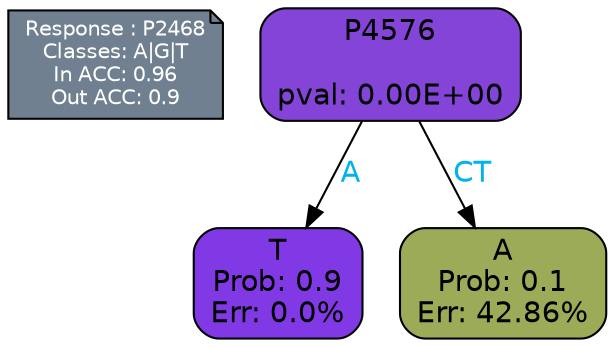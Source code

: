 digraph Tree {
node [shape=box, style="filled, rounded", color="black", fontname=helvetica] ;
graph [ranksep=equally, splines=polylines, bgcolor=transparent, dpi=600] ;
edge [fontname=helvetica] ;
LEGEND [label="Response : P2468
Classes: A|G|T
In ACC: 0.96
Out ACC: 0.9
",shape=note,align=left,style=filled,fillcolor="slategray",fontcolor="white",fontsize=10];1 [label="P4576

pval: 0.00E+00", fillcolor="#8344d7"] ;
2 [label="T
Prob: 0.9
Err: 0.0%", fillcolor="#8139e5"] ;
3 [label="A
Prob: 0.1
Err: 42.86%", fillcolor="#9bab57"] ;
1 -> 2 [label="A",fontcolor=deepskyblue2] ;
1 -> 3 [label="CT",fontcolor=deepskyblue2] ;
{rank = same; 2;3;}{rank = same; LEGEND;1;}}